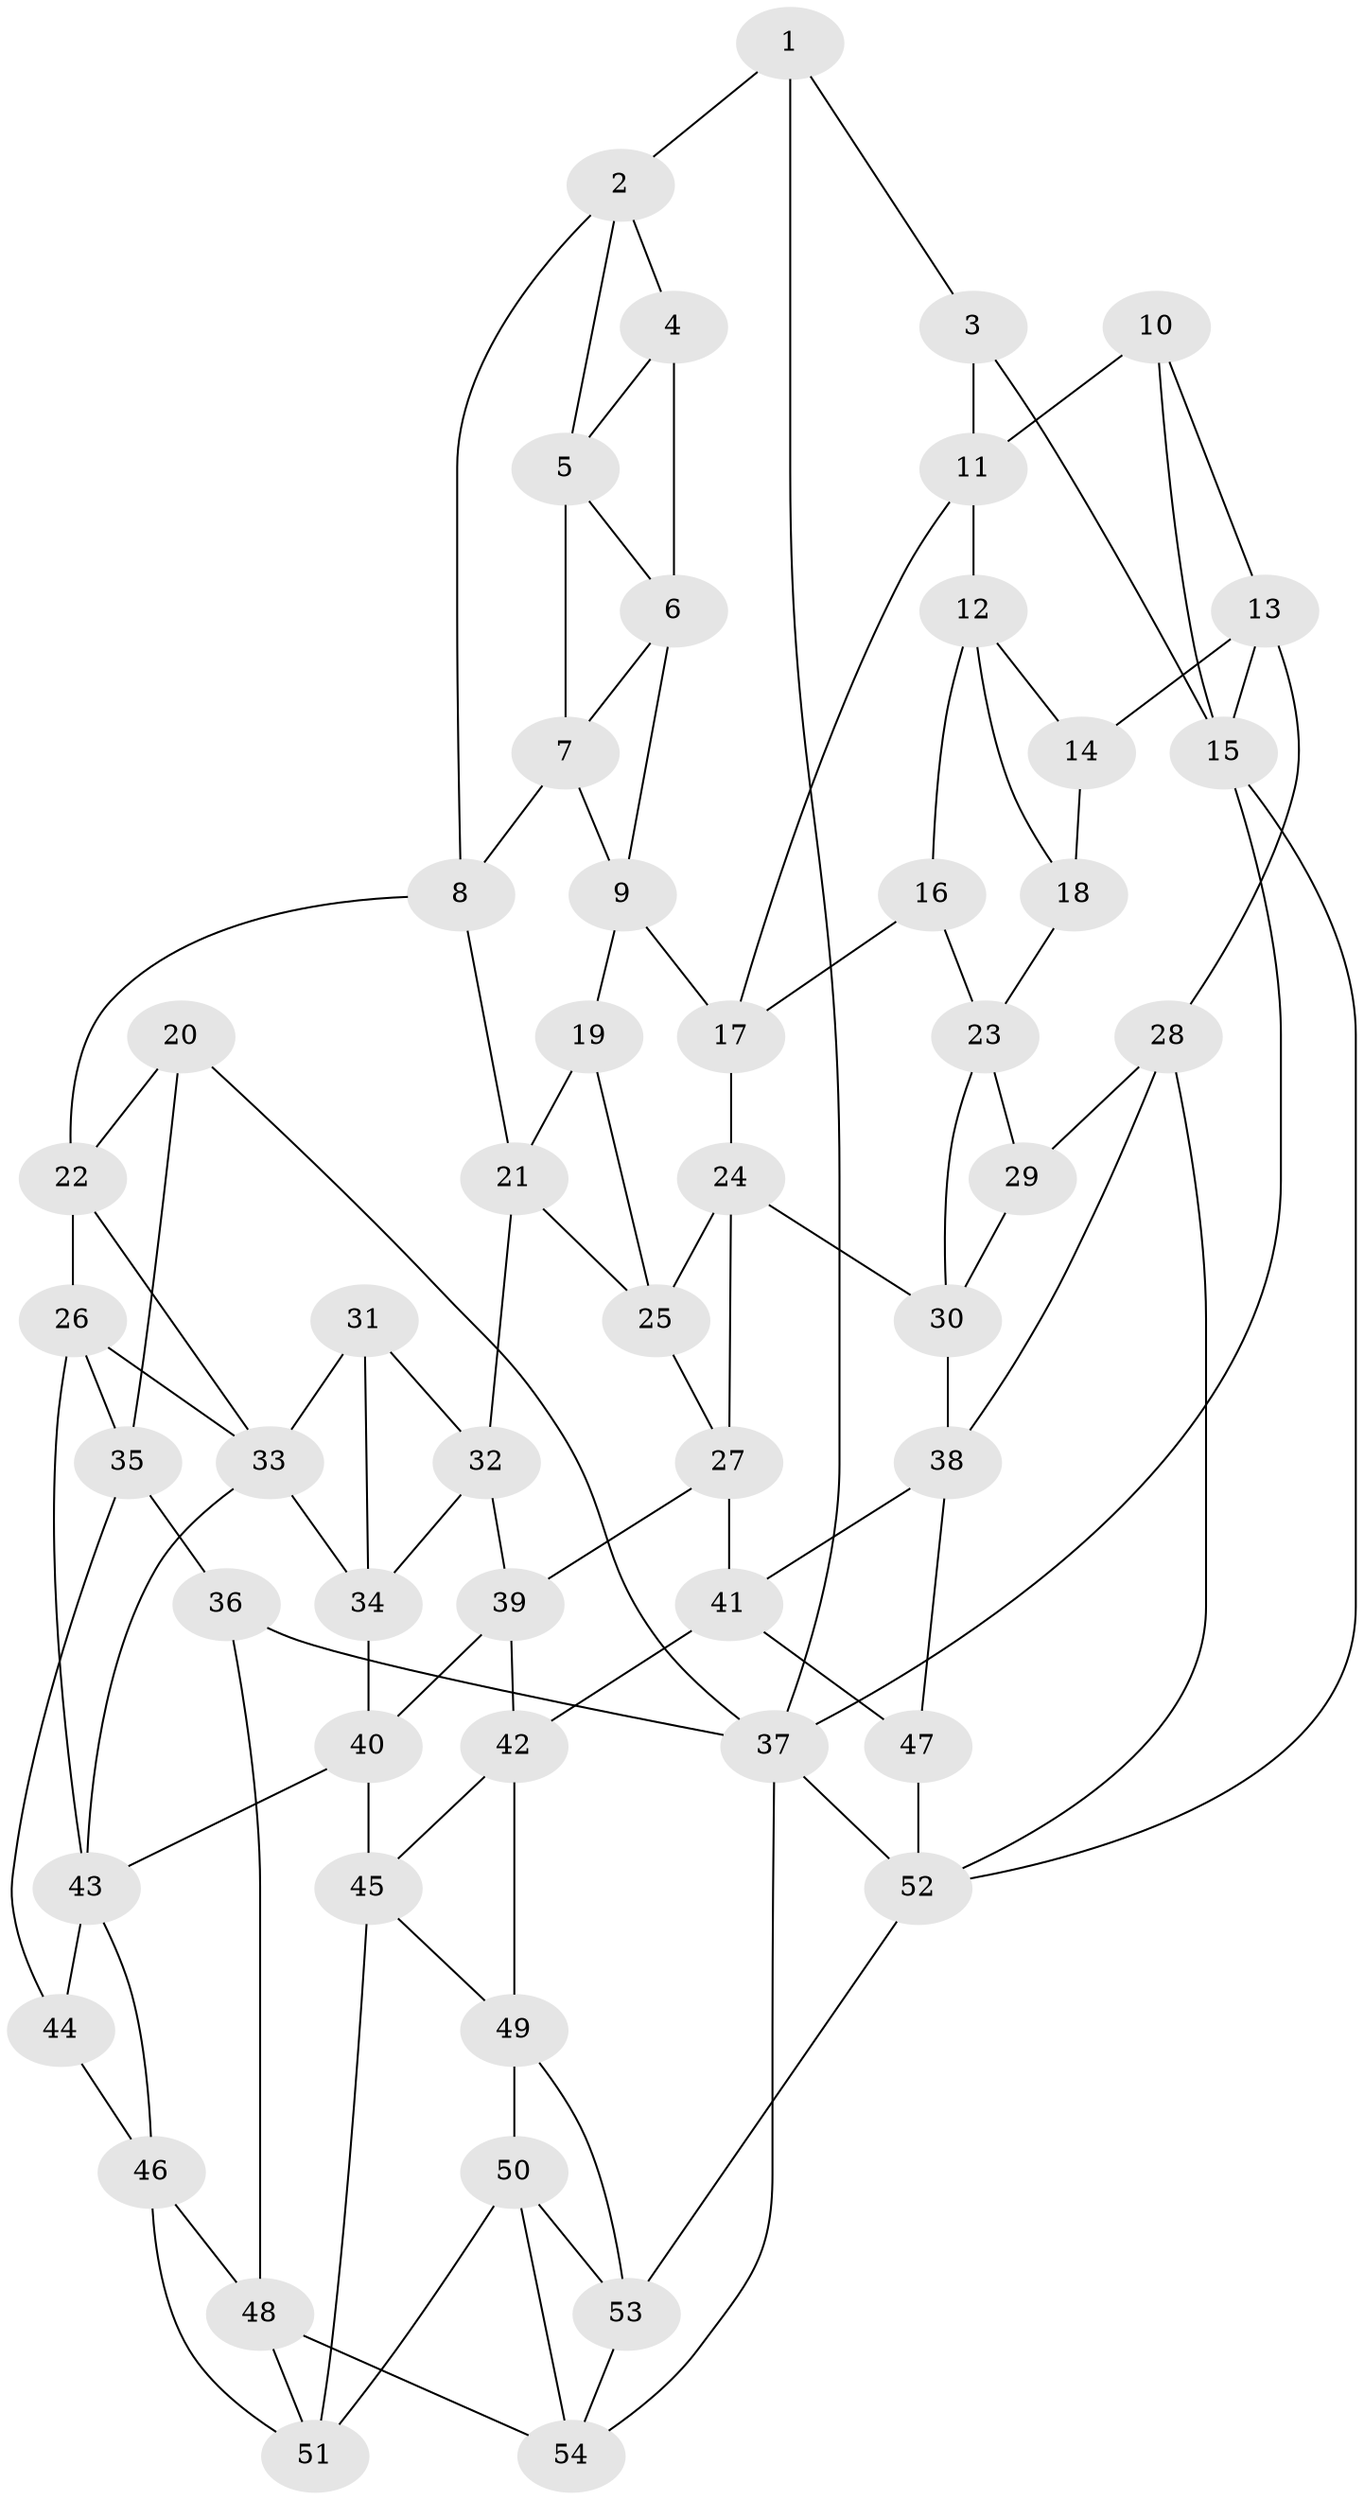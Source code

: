 // original degree distribution, {3: 0.037037037037037035, 6: 0.25925925925925924, 4: 0.24074074074074073, 5: 0.46296296296296297}
// Generated by graph-tools (version 1.1) at 2025/51/03/09/25 03:51:03]
// undirected, 54 vertices, 104 edges
graph export_dot {
graph [start="1"]
  node [color=gray90,style=filled];
  1;
  2;
  3;
  4;
  5;
  6;
  7;
  8;
  9;
  10;
  11;
  12;
  13;
  14;
  15;
  16;
  17;
  18;
  19;
  20;
  21;
  22;
  23;
  24;
  25;
  26;
  27;
  28;
  29;
  30;
  31;
  32;
  33;
  34;
  35;
  36;
  37;
  38;
  39;
  40;
  41;
  42;
  43;
  44;
  45;
  46;
  47;
  48;
  49;
  50;
  51;
  52;
  53;
  54;
  1 -- 2 [weight=1.0];
  1 -- 3 [weight=1.0];
  1 -- 37 [weight=1.0];
  2 -- 4 [weight=1.0];
  2 -- 5 [weight=1.0];
  2 -- 8 [weight=1.0];
  3 -- 11 [weight=1.0];
  3 -- 15 [weight=1.0];
  4 -- 5 [weight=1.0];
  4 -- 6 [weight=1.0];
  5 -- 6 [weight=1.0];
  5 -- 7 [weight=1.0];
  6 -- 7 [weight=1.0];
  6 -- 9 [weight=1.0];
  7 -- 8 [weight=1.0];
  7 -- 9 [weight=1.0];
  8 -- 21 [weight=1.0];
  8 -- 22 [weight=1.0];
  9 -- 17 [weight=1.0];
  9 -- 19 [weight=1.0];
  10 -- 11 [weight=1.0];
  10 -- 13 [weight=1.0];
  10 -- 15 [weight=1.0];
  11 -- 12 [weight=1.0];
  11 -- 17 [weight=1.0];
  12 -- 14 [weight=1.0];
  12 -- 16 [weight=1.0];
  12 -- 18 [weight=1.0];
  13 -- 14 [weight=1.0];
  13 -- 15 [weight=1.0];
  13 -- 28 [weight=1.0];
  14 -- 18 [weight=1.0];
  15 -- 37 [weight=1.0];
  15 -- 52 [weight=1.0];
  16 -- 17 [weight=1.0];
  16 -- 23 [weight=1.0];
  17 -- 24 [weight=1.0];
  18 -- 23 [weight=1.0];
  19 -- 21 [weight=1.0];
  19 -- 25 [weight=1.0];
  20 -- 22 [weight=1.0];
  20 -- 35 [weight=1.0];
  20 -- 37 [weight=1.0];
  21 -- 25 [weight=1.0];
  21 -- 32 [weight=1.0];
  22 -- 26 [weight=1.0];
  22 -- 33 [weight=1.0];
  23 -- 29 [weight=1.0];
  23 -- 30 [weight=1.0];
  24 -- 25 [weight=1.0];
  24 -- 27 [weight=1.0];
  24 -- 30 [weight=1.0];
  25 -- 27 [weight=1.0];
  26 -- 33 [weight=1.0];
  26 -- 35 [weight=1.0];
  26 -- 43 [weight=1.0];
  27 -- 39 [weight=1.0];
  27 -- 41 [weight=1.0];
  28 -- 29 [weight=1.0];
  28 -- 38 [weight=1.0];
  28 -- 52 [weight=1.0];
  29 -- 30 [weight=1.0];
  30 -- 38 [weight=1.0];
  31 -- 32 [weight=1.0];
  31 -- 33 [weight=2.0];
  31 -- 34 [weight=1.0];
  32 -- 34 [weight=1.0];
  32 -- 39 [weight=1.0];
  33 -- 34 [weight=1.0];
  33 -- 43 [weight=1.0];
  34 -- 40 [weight=1.0];
  35 -- 36 [weight=1.0];
  35 -- 44 [weight=1.0];
  36 -- 37 [weight=1.0];
  36 -- 48 [weight=1.0];
  37 -- 52 [weight=1.0];
  37 -- 54 [weight=1.0];
  38 -- 41 [weight=1.0];
  38 -- 47 [weight=1.0];
  39 -- 40 [weight=1.0];
  39 -- 42 [weight=1.0];
  40 -- 43 [weight=1.0];
  40 -- 45 [weight=1.0];
  41 -- 42 [weight=1.0];
  41 -- 47 [weight=1.0];
  42 -- 45 [weight=1.0];
  42 -- 49 [weight=1.0];
  43 -- 44 [weight=2.0];
  43 -- 46 [weight=1.0];
  44 -- 46 [weight=1.0];
  45 -- 49 [weight=1.0];
  45 -- 51 [weight=1.0];
  46 -- 48 [weight=1.0];
  46 -- 51 [weight=1.0];
  47 -- 52 [weight=1.0];
  48 -- 51 [weight=1.0];
  48 -- 54 [weight=1.0];
  49 -- 50 [weight=1.0];
  49 -- 53 [weight=1.0];
  50 -- 51 [weight=1.0];
  50 -- 53 [weight=1.0];
  50 -- 54 [weight=1.0];
  52 -- 53 [weight=1.0];
  53 -- 54 [weight=1.0];
}
